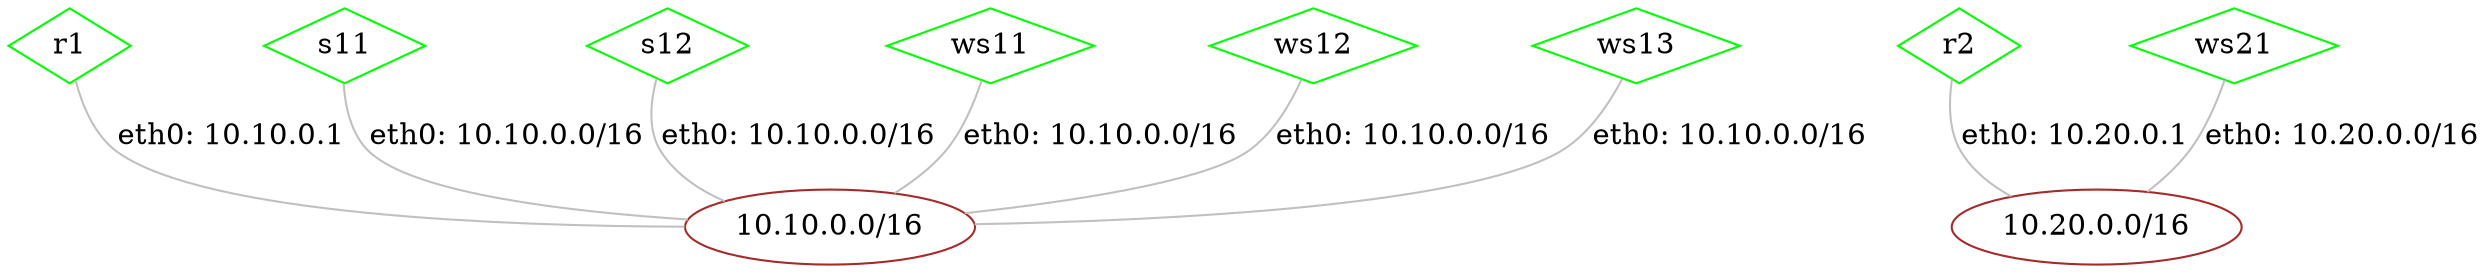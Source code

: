 graph G {
edge [len=1.5];
node [shape=diamond, color="green"];
r1;
r2;
s11;
s12;
ws11;
ws12;
ws13;
ws21;
node [shape=ellipse, color="brown"];
lan1 [label="10.10.0.0/16"];
lan2 [label="10.20.0.0/16"];
lan1 [label="10.10.0.0/16"];
lan1 [label="10.10.0.0/16"];
lan1 [label="10.10.0.0/16"];
lan1 [label="10.10.0.0/16"];
lan1 [label="10.10.0.0/16"];
lan2 [label="10.20.0.0/16"];
r1 -- lan1 [label="eth0: 10.10.0.1", color="gray"];
r2 -- lan2 [label="eth0: 10.20.0.1", color="gray"];
s11 -- lan1 [label="eth0: 10.10.0.0/16", color="gray"];
s12 -- lan1 [label="eth0: 10.10.0.0/16", color="gray"];
ws11 -- lan1 [label="eth0: 10.10.0.0/16", color="gray"];
ws12 -- lan1 [label="eth0: 10.10.0.0/16", color="gray"];
ws13 -- lan1 [label="eth0: 10.10.0.0/16", color="gray"];
ws21 -- lan2 [label="eth0: 10.20.0.0/16", color="gray"];
}
